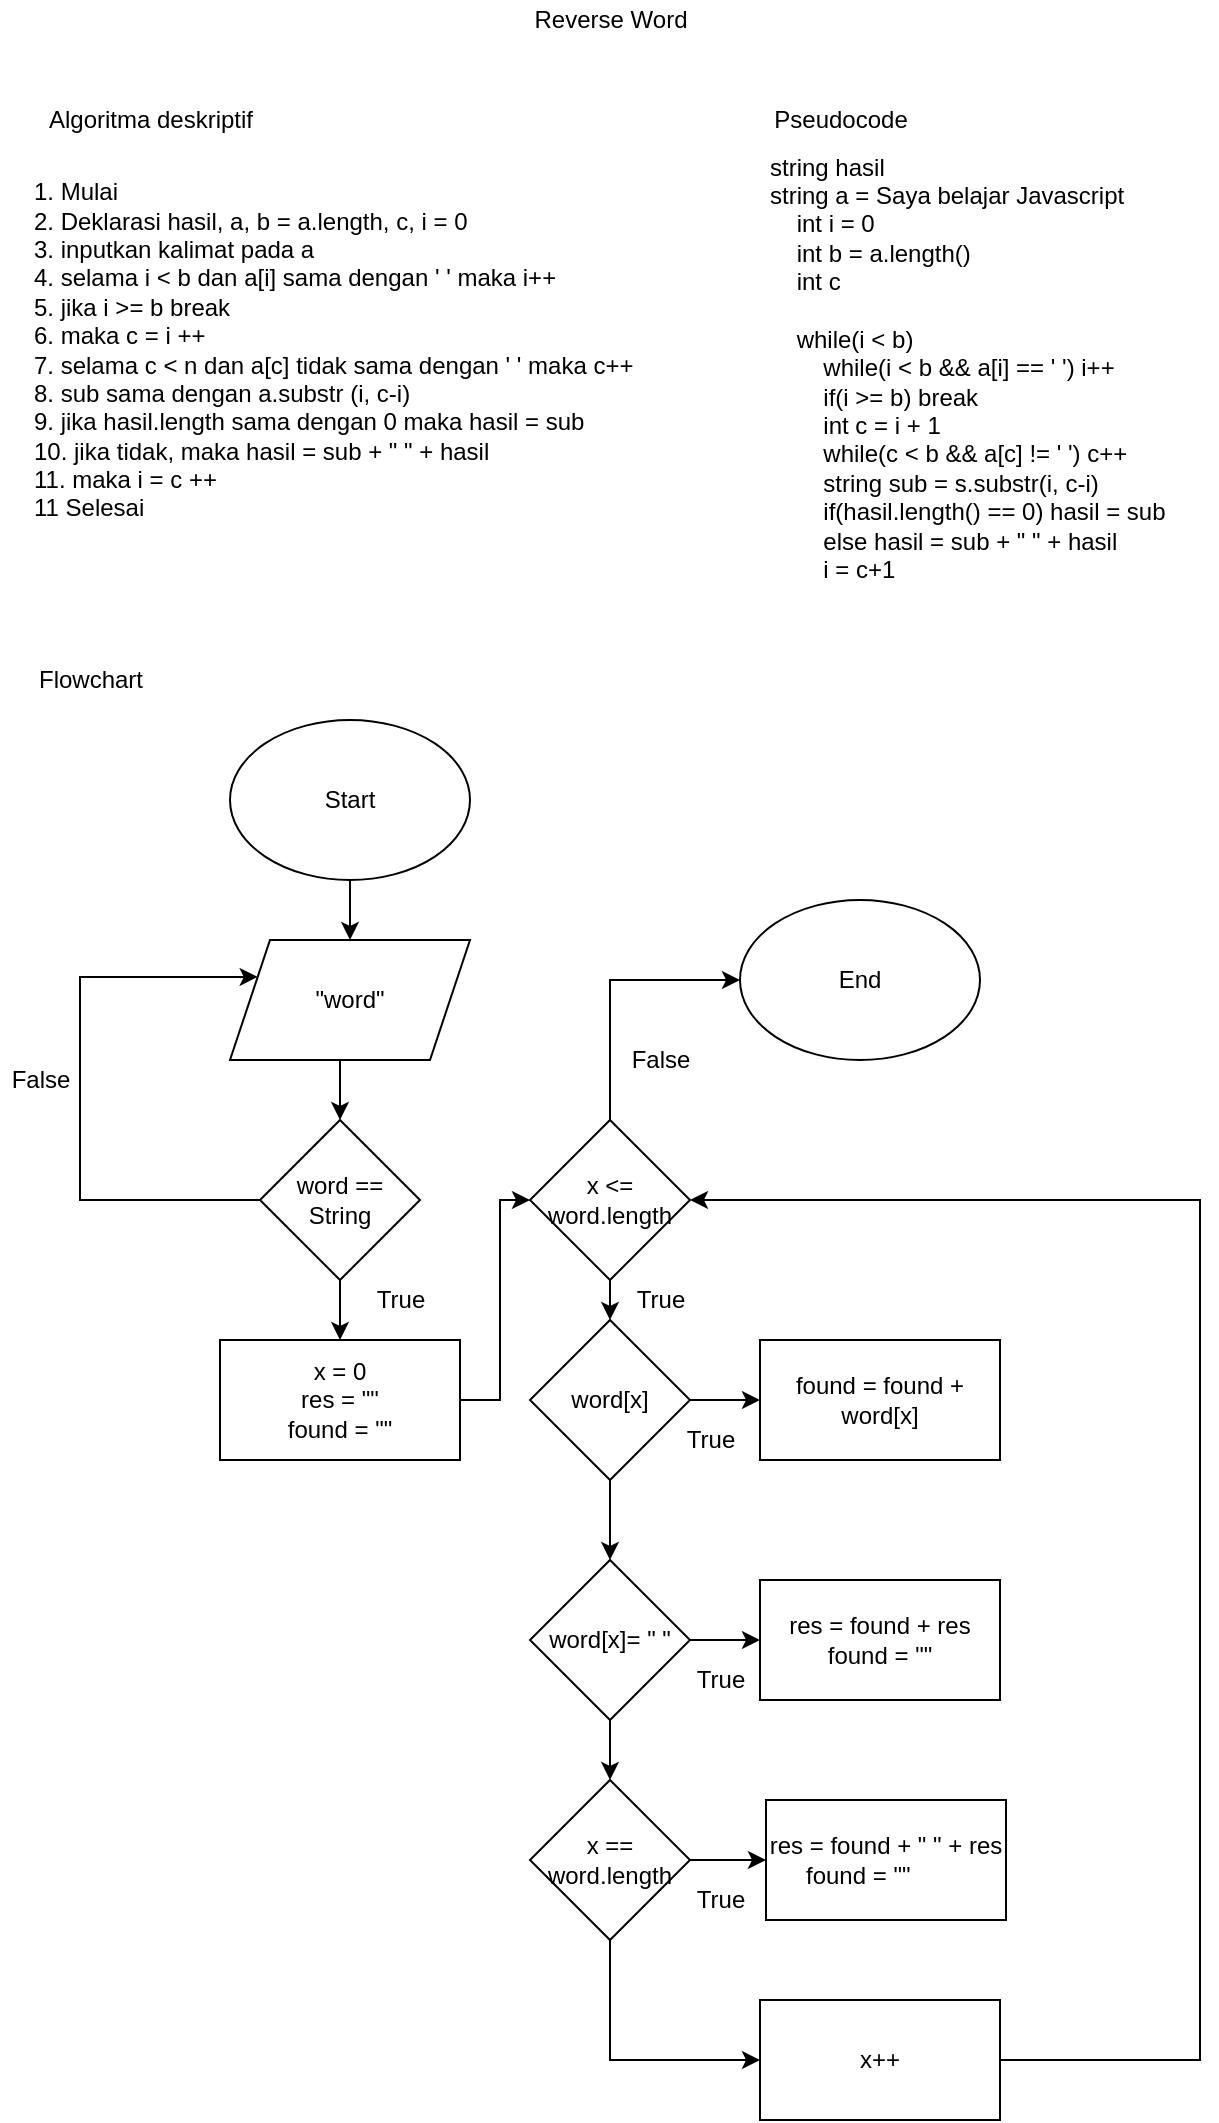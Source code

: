 <mxfile version="16.2.6" type="device"><diagram id="uOoRRZ0T5RucZKc0tzgx" name="Page-1"><mxGraphModel dx="1240" dy="697" grid="1" gridSize="10" guides="1" tooltips="1" connect="1" arrows="1" fold="1" page="1" pageScale="1" pageWidth="850" pageHeight="1100" math="0" shadow="0"><root><mxCell id="0"/><mxCell id="1" parent="0"/><mxCell id="OwMNcMPSyWD51XYYaqSd-1" value="Reverse Word" style="text;html=1;align=center;verticalAlign=middle;resizable=0;points=[];autosize=1;strokeColor=none;fillColor=none;" parent="1" vertex="1"><mxGeometry x="380" y="10" width="90" height="20" as="geometry"/></mxCell><mxCell id="OwMNcMPSyWD51XYYaqSd-2" value="Algoritma deskriptif" style="text;html=1;align=center;verticalAlign=middle;resizable=0;points=[];autosize=1;strokeColor=none;fillColor=none;" parent="1" vertex="1"><mxGeometry x="135" y="60" width="120" height="20" as="geometry"/></mxCell><mxCell id="bH5NzhfgQUvn5ULscWUE-1" value="&lt;span&gt;1. Mulai&lt;/span&gt;&lt;br&gt;&lt;span&gt;2. Deklarasi hasil, a, b = a.length, c, i = 0&lt;/span&gt;&lt;br&gt;&lt;span&gt;3. inputkan kalimat pada a&lt;/span&gt;&lt;br&gt;&lt;span&gt;4. selama i &amp;lt; b dan a[i] sama dengan ' ' maka i++&lt;/span&gt;&lt;br&gt;&lt;span&gt;5. jika i &amp;gt;= b break&lt;/span&gt;&lt;br&gt;&lt;span&gt;6. maka c = i ++&lt;/span&gt;&lt;br&gt;&lt;span&gt;7. selama c &amp;lt; n dan a[c] tidak sama dengan ' ' maka c++&lt;/span&gt;&lt;br&gt;&lt;span&gt;8. sub sama dengan a.substr (i, c-i)&lt;/span&gt;&lt;br&gt;&lt;span&gt;9. jika hasil.length sama dengan 0 maka hasil = sub&lt;/span&gt;&lt;br&gt;&lt;span&gt;10. jika tidak, maka hasil = sub + &quot; &quot; + hasil&lt;/span&gt;&lt;br&gt;&lt;span&gt;11. maka i = c ++&lt;/span&gt;&lt;br&gt;&lt;span&gt;11 Selesai&lt;/span&gt;" style="text;html=1;align=left;verticalAlign=middle;resizable=0;points=[];autosize=1;strokeColor=none;fillColor=none;" parent="1" vertex="1"><mxGeometry x="135" y="100" width="320" height="170" as="geometry"/></mxCell><mxCell id="bH5NzhfgQUvn5ULscWUE-2" value="Pseudocode" style="text;html=1;align=center;verticalAlign=middle;resizable=0;points=[];autosize=1;strokeColor=none;fillColor=none;" parent="1" vertex="1"><mxGeometry x="500" y="60" width="80" height="20" as="geometry"/></mxCell><mxCell id="bH5NzhfgQUvn5ULscWUE-5" value="&lt;div&gt;string hasil&lt;/div&gt;&lt;div&gt;string a = Saya belajar Javascript&lt;/div&gt;&lt;div&gt;&amp;nbsp; &amp;nbsp; int i = 0&lt;/div&gt;&lt;div&gt;&amp;nbsp; &amp;nbsp; int b = a.length()&lt;/div&gt;&lt;div&gt;&amp;nbsp; &amp;nbsp; int c&amp;nbsp;&lt;/div&gt;&lt;div&gt;&lt;br&gt;&lt;/div&gt;&lt;div&gt;&amp;nbsp; &amp;nbsp; while(i &amp;lt; b)&lt;/div&gt;&lt;div&gt;&amp;nbsp; &amp;nbsp; &amp;nbsp; &amp;nbsp; while(i &amp;lt; b &amp;amp;&amp;amp; a[i] == ' ') i++&lt;/div&gt;&lt;div&gt;&amp;nbsp; &amp;nbsp; &amp;nbsp; &amp;nbsp; if(i &amp;gt;= b) break&lt;/div&gt;&lt;div&gt;&amp;nbsp; &amp;nbsp; &amp;nbsp; &amp;nbsp; int c = i + 1&lt;/div&gt;&lt;div&gt;&amp;nbsp; &amp;nbsp; &amp;nbsp; &amp;nbsp; while(c &amp;lt; b &amp;amp;&amp;amp; a[c] != ' ') c++&lt;/div&gt;&lt;div&gt;&amp;nbsp; &amp;nbsp; &amp;nbsp; &amp;nbsp; string sub = s.substr(i, c-i)&lt;/div&gt;&lt;div&gt;&amp;nbsp; &amp;nbsp; &amp;nbsp; &amp;nbsp; if(hasil.length() == 0) hasil = sub&lt;/div&gt;&lt;div&gt;&amp;nbsp; &amp;nbsp; &amp;nbsp; &amp;nbsp; else hasil&amp;nbsp;&lt;span&gt;= sub + &quot; &quot; + hasil&lt;/span&gt;&lt;/div&gt;&lt;div&gt;&amp;nbsp; &amp;nbsp; &amp;nbsp; &amp;nbsp; i = c+1&lt;/div&gt;" style="text;html=1;align=left;verticalAlign=middle;resizable=0;points=[];autosize=1;strokeColor=none;fillColor=none;" parent="1" vertex="1"><mxGeometry x="503" y="84" width="210" height="220" as="geometry"/></mxCell><mxCell id="ndrVDsaMhNJdIHbknH0Q-1" value="Flowchart&lt;br&gt;" style="text;html=1;align=center;verticalAlign=middle;resizable=0;points=[];autosize=1;strokeColor=none;fillColor=none;" vertex="1" parent="1"><mxGeometry x="130" y="340" width="70" height="20" as="geometry"/></mxCell><mxCell id="ndrVDsaMhNJdIHbknH0Q-57" style="edgeStyle=orthogonalEdgeStyle;rounded=0;orthogonalLoop=1;jettySize=auto;html=1;exitX=0.5;exitY=1;exitDx=0;exitDy=0;entryX=0.5;entryY=0;entryDx=0;entryDy=0;" edge="1" parent="1" source="ndrVDsaMhNJdIHbknH0Q-45" target="ndrVDsaMhNJdIHbknH0Q-46"><mxGeometry relative="1" as="geometry"/></mxCell><mxCell id="ndrVDsaMhNJdIHbknH0Q-45" value="Start" style="ellipse;whiteSpace=wrap;html=1;" vertex="1" parent="1"><mxGeometry x="235" y="370" width="120" height="80" as="geometry"/></mxCell><mxCell id="ndrVDsaMhNJdIHbknH0Q-58" style="edgeStyle=orthogonalEdgeStyle;rounded=0;orthogonalLoop=1;jettySize=auto;html=1;exitX=0.5;exitY=1;exitDx=0;exitDy=0;entryX=0.5;entryY=0;entryDx=0;entryDy=0;" edge="1" parent="1" source="ndrVDsaMhNJdIHbknH0Q-46" target="ndrVDsaMhNJdIHbknH0Q-47"><mxGeometry relative="1" as="geometry"/></mxCell><mxCell id="ndrVDsaMhNJdIHbknH0Q-46" value="&quot;word&quot;" style="shape=parallelogram;perimeter=parallelogramPerimeter;whiteSpace=wrap;html=1;fixedSize=1;" vertex="1" parent="1"><mxGeometry x="235" y="480" width="120" height="60" as="geometry"/></mxCell><mxCell id="ndrVDsaMhNJdIHbknH0Q-59" style="edgeStyle=orthogonalEdgeStyle;rounded=0;orthogonalLoop=1;jettySize=auto;html=1;exitX=0.5;exitY=1;exitDx=0;exitDy=0;entryX=0.5;entryY=0;entryDx=0;entryDy=0;" edge="1" parent="1" source="ndrVDsaMhNJdIHbknH0Q-47" target="ndrVDsaMhNJdIHbknH0Q-48"><mxGeometry relative="1" as="geometry"/></mxCell><mxCell id="ndrVDsaMhNJdIHbknH0Q-76" style="edgeStyle=orthogonalEdgeStyle;rounded=0;orthogonalLoop=1;jettySize=auto;html=1;exitX=0;exitY=0.5;exitDx=0;exitDy=0;entryX=0;entryY=0.25;entryDx=0;entryDy=0;" edge="1" parent="1" source="ndrVDsaMhNJdIHbknH0Q-47" target="ndrVDsaMhNJdIHbknH0Q-46"><mxGeometry relative="1" as="geometry"><Array as="points"><mxPoint x="160" y="610"/><mxPoint x="160" y="498"/></Array></mxGeometry></mxCell><mxCell id="ndrVDsaMhNJdIHbknH0Q-47" value="word == String" style="rhombus;whiteSpace=wrap;html=1;" vertex="1" parent="1"><mxGeometry x="250" y="570" width="80" height="80" as="geometry"/></mxCell><mxCell id="ndrVDsaMhNJdIHbknH0Q-69" style="edgeStyle=orthogonalEdgeStyle;rounded=0;orthogonalLoop=1;jettySize=auto;html=1;exitX=1;exitY=0.5;exitDx=0;exitDy=0;entryX=0;entryY=0.5;entryDx=0;entryDy=0;" edge="1" parent="1" source="ndrVDsaMhNJdIHbknH0Q-48" target="ndrVDsaMhNJdIHbknH0Q-68"><mxGeometry relative="1" as="geometry"><Array as="points"><mxPoint x="370" y="710"/><mxPoint x="370" y="610"/></Array></mxGeometry></mxCell><mxCell id="ndrVDsaMhNJdIHbknH0Q-48" value="x = 0&lt;br&gt;res = &quot;&quot;&lt;br&gt;found = &quot;&quot;" style="rounded=0;whiteSpace=wrap;html=1;" vertex="1" parent="1"><mxGeometry x="230" y="680" width="120" height="60" as="geometry"/></mxCell><mxCell id="ndrVDsaMhNJdIHbknH0Q-61" style="edgeStyle=orthogonalEdgeStyle;rounded=0;orthogonalLoop=1;jettySize=auto;html=1;exitX=0.5;exitY=1;exitDx=0;exitDy=0;entryX=0.5;entryY=0;entryDx=0;entryDy=0;" edge="1" parent="1" source="ndrVDsaMhNJdIHbknH0Q-51" target="ndrVDsaMhNJdIHbknH0Q-52"><mxGeometry relative="1" as="geometry"/></mxCell><mxCell id="ndrVDsaMhNJdIHbknH0Q-71" style="edgeStyle=orthogonalEdgeStyle;rounded=0;orthogonalLoop=1;jettySize=auto;html=1;exitX=1;exitY=0.5;exitDx=0;exitDy=0;entryX=0;entryY=0.5;entryDx=0;entryDy=0;" edge="1" parent="1" source="ndrVDsaMhNJdIHbknH0Q-51" target="ndrVDsaMhNJdIHbknH0Q-70"><mxGeometry relative="1" as="geometry"/></mxCell><mxCell id="ndrVDsaMhNJdIHbknH0Q-51" value="word[x]" style="rhombus;whiteSpace=wrap;html=1;" vertex="1" parent="1"><mxGeometry x="385" y="670" width="80" height="80" as="geometry"/></mxCell><mxCell id="ndrVDsaMhNJdIHbknH0Q-62" style="edgeStyle=orthogonalEdgeStyle;rounded=0;orthogonalLoop=1;jettySize=auto;html=1;exitX=0.5;exitY=1;exitDx=0;exitDy=0;entryX=0.5;entryY=0;entryDx=0;entryDy=0;" edge="1" parent="1" source="ndrVDsaMhNJdIHbknH0Q-52" target="ndrVDsaMhNJdIHbknH0Q-53"><mxGeometry relative="1" as="geometry"/></mxCell><mxCell id="ndrVDsaMhNJdIHbknH0Q-77" style="edgeStyle=orthogonalEdgeStyle;rounded=0;orthogonalLoop=1;jettySize=auto;html=1;exitX=1;exitY=0.5;exitDx=0;exitDy=0;entryX=0;entryY=0.5;entryDx=0;entryDy=0;" edge="1" parent="1" source="ndrVDsaMhNJdIHbknH0Q-52" target="ndrVDsaMhNJdIHbknH0Q-67"><mxGeometry relative="1" as="geometry"/></mxCell><mxCell id="ndrVDsaMhNJdIHbknH0Q-52" value="word[x]= &quot; &quot;" style="rhombus;whiteSpace=wrap;html=1;" vertex="1" parent="1"><mxGeometry x="385" y="790" width="80" height="80" as="geometry"/></mxCell><mxCell id="ndrVDsaMhNJdIHbknH0Q-63" style="edgeStyle=orthogonalEdgeStyle;rounded=0;orthogonalLoop=1;jettySize=auto;html=1;exitX=0.5;exitY=1;exitDx=0;exitDy=0;entryX=0;entryY=0.5;entryDx=0;entryDy=0;" edge="1" parent="1" source="ndrVDsaMhNJdIHbknH0Q-53" target="ndrVDsaMhNJdIHbknH0Q-55"><mxGeometry relative="1" as="geometry"><mxPoint x="425" y="1000" as="targetPoint"/></mxGeometry></mxCell><mxCell id="ndrVDsaMhNJdIHbknH0Q-79" style="edgeStyle=orthogonalEdgeStyle;rounded=0;orthogonalLoop=1;jettySize=auto;html=1;exitX=1;exitY=0.5;exitDx=0;exitDy=0;entryX=0;entryY=0.5;entryDx=0;entryDy=0;" edge="1" parent="1" source="ndrVDsaMhNJdIHbknH0Q-53" target="ndrVDsaMhNJdIHbknH0Q-66"><mxGeometry relative="1" as="geometry"/></mxCell><mxCell id="ndrVDsaMhNJdIHbknH0Q-53" value="x == word.length" style="rhombus;whiteSpace=wrap;html=1;" vertex="1" parent="1"><mxGeometry x="385" y="900" width="80" height="80" as="geometry"/></mxCell><mxCell id="ndrVDsaMhNJdIHbknH0Q-65" style="edgeStyle=orthogonalEdgeStyle;rounded=0;orthogonalLoop=1;jettySize=auto;html=1;exitX=1;exitY=0.5;exitDx=0;exitDy=0;entryX=1;entryY=0.5;entryDx=0;entryDy=0;" edge="1" parent="1" source="ndrVDsaMhNJdIHbknH0Q-55" target="ndrVDsaMhNJdIHbknH0Q-68"><mxGeometry relative="1" as="geometry"><Array as="points"><mxPoint x="720" y="1040"/><mxPoint x="720" y="610"/></Array></mxGeometry></mxCell><mxCell id="ndrVDsaMhNJdIHbknH0Q-55" value="x++" style="rounded=0;whiteSpace=wrap;html=1;" vertex="1" parent="1"><mxGeometry x="500" y="1010" width="120" height="60" as="geometry"/></mxCell><mxCell id="ndrVDsaMhNJdIHbknH0Q-56" value="End" style="ellipse;whiteSpace=wrap;html=1;" vertex="1" parent="1"><mxGeometry x="490" y="460" width="120" height="80" as="geometry"/></mxCell><mxCell id="ndrVDsaMhNJdIHbknH0Q-66" value="res = found + &quot; &quot; + res found = &quot;&quot;&lt;span style=&quot;white-space: pre&quot;&gt;&#9;&lt;/span&gt;" style="rounded=0;whiteSpace=wrap;html=1;" vertex="1" parent="1"><mxGeometry x="503" y="910" width="120" height="60" as="geometry"/></mxCell><mxCell id="ndrVDsaMhNJdIHbknH0Q-67" value="res = found + res found = &quot;&quot;" style="rounded=0;whiteSpace=wrap;html=1;" vertex="1" parent="1"><mxGeometry x="500" y="800" width="120" height="60" as="geometry"/></mxCell><mxCell id="ndrVDsaMhNJdIHbknH0Q-72" style="edgeStyle=orthogonalEdgeStyle;rounded=0;orthogonalLoop=1;jettySize=auto;html=1;exitX=0.5;exitY=1;exitDx=0;exitDy=0;entryX=0.5;entryY=0;entryDx=0;entryDy=0;" edge="1" parent="1" source="ndrVDsaMhNJdIHbknH0Q-68" target="ndrVDsaMhNJdIHbknH0Q-51"><mxGeometry relative="1" as="geometry"/></mxCell><mxCell id="ndrVDsaMhNJdIHbknH0Q-74" style="edgeStyle=orthogonalEdgeStyle;rounded=0;orthogonalLoop=1;jettySize=auto;html=1;exitX=0.5;exitY=0;exitDx=0;exitDy=0;entryX=0;entryY=0.5;entryDx=0;entryDy=0;" edge="1" parent="1" source="ndrVDsaMhNJdIHbknH0Q-68" target="ndrVDsaMhNJdIHbknH0Q-56"><mxGeometry relative="1" as="geometry"/></mxCell><mxCell id="ndrVDsaMhNJdIHbknH0Q-68" value="x &amp;lt;= word.length" style="rhombus;whiteSpace=wrap;html=1;" vertex="1" parent="1"><mxGeometry x="385" y="570" width="80" height="80" as="geometry"/></mxCell><mxCell id="ndrVDsaMhNJdIHbknH0Q-70" value="found = found + word[x]" style="rounded=0;whiteSpace=wrap;html=1;" vertex="1" parent="1"><mxGeometry x="500" y="680" width="120" height="60" as="geometry"/></mxCell><mxCell id="ndrVDsaMhNJdIHbknH0Q-80" value="True" style="text;html=1;align=center;verticalAlign=middle;resizable=0;points=[];autosize=1;strokeColor=none;fillColor=none;" vertex="1" parent="1"><mxGeometry x="460" y="840" width="40" height="20" as="geometry"/></mxCell><mxCell id="ndrVDsaMhNJdIHbknH0Q-81" value="True" style="text;html=1;align=center;verticalAlign=middle;resizable=0;points=[];autosize=1;strokeColor=none;fillColor=none;" vertex="1" parent="1"><mxGeometry x="455" y="720" width="40" height="20" as="geometry"/></mxCell><mxCell id="ndrVDsaMhNJdIHbknH0Q-82" value="True" style="text;html=1;align=center;verticalAlign=middle;resizable=0;points=[];autosize=1;strokeColor=none;fillColor=none;" vertex="1" parent="1"><mxGeometry x="430" y="650" width="40" height="20" as="geometry"/></mxCell><mxCell id="ndrVDsaMhNJdIHbknH0Q-83" value="True" style="text;html=1;align=center;verticalAlign=middle;resizable=0;points=[];autosize=1;strokeColor=none;fillColor=none;" vertex="1" parent="1"><mxGeometry x="460" y="950" width="40" height="20" as="geometry"/></mxCell><mxCell id="ndrVDsaMhNJdIHbknH0Q-84" value="False" style="text;html=1;align=center;verticalAlign=middle;resizable=0;points=[];autosize=1;strokeColor=none;fillColor=none;" vertex="1" parent="1"><mxGeometry x="430" y="530" width="40" height="20" as="geometry"/></mxCell><mxCell id="ndrVDsaMhNJdIHbknH0Q-86" value="True" style="text;html=1;align=center;verticalAlign=middle;resizable=0;points=[];autosize=1;strokeColor=none;fillColor=none;" vertex="1" parent="1"><mxGeometry x="300" y="650" width="40" height="20" as="geometry"/></mxCell><mxCell id="ndrVDsaMhNJdIHbknH0Q-87" value="False" style="text;html=1;align=center;verticalAlign=middle;resizable=0;points=[];autosize=1;strokeColor=none;fillColor=none;" vertex="1" parent="1"><mxGeometry x="120" y="540" width="40" height="20" as="geometry"/></mxCell></root></mxGraphModel></diagram></mxfile>
